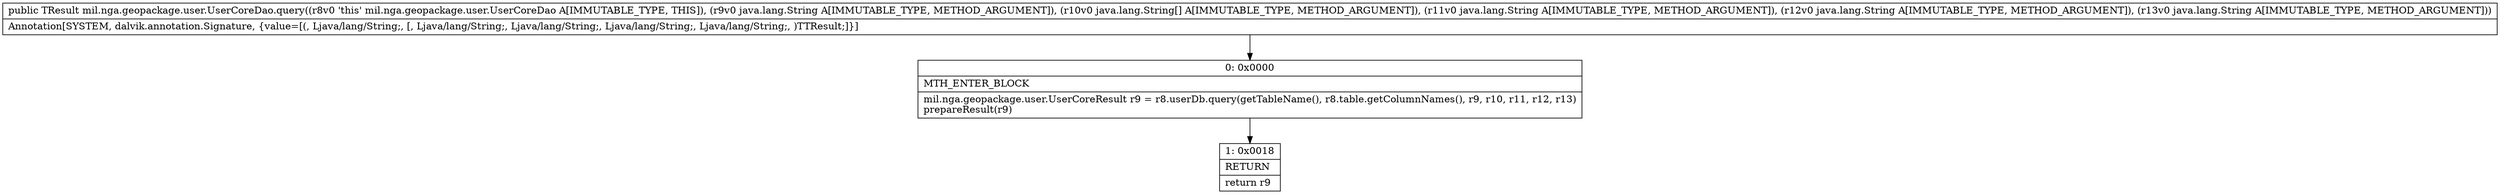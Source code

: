 digraph "CFG formil.nga.geopackage.user.UserCoreDao.query(Ljava\/lang\/String;[Ljava\/lang\/String;Ljava\/lang\/String;Ljava\/lang\/String;Ljava\/lang\/String;)Lmil\/nga\/geopackage\/user\/UserCoreResult;" {
Node_0 [shape=record,label="{0\:\ 0x0000|MTH_ENTER_BLOCK\l|mil.nga.geopackage.user.UserCoreResult r9 = r8.userDb.query(getTableName(), r8.table.getColumnNames(), r9, r10, r11, r12, r13)\lprepareResult(r9)\l}"];
Node_1 [shape=record,label="{1\:\ 0x0018|RETURN\l|return r9\l}"];
MethodNode[shape=record,label="{public TResult mil.nga.geopackage.user.UserCoreDao.query((r8v0 'this' mil.nga.geopackage.user.UserCoreDao A[IMMUTABLE_TYPE, THIS]), (r9v0 java.lang.String A[IMMUTABLE_TYPE, METHOD_ARGUMENT]), (r10v0 java.lang.String[] A[IMMUTABLE_TYPE, METHOD_ARGUMENT]), (r11v0 java.lang.String A[IMMUTABLE_TYPE, METHOD_ARGUMENT]), (r12v0 java.lang.String A[IMMUTABLE_TYPE, METHOD_ARGUMENT]), (r13v0 java.lang.String A[IMMUTABLE_TYPE, METHOD_ARGUMENT]))  | Annotation[SYSTEM, dalvik.annotation.Signature, \{value=[(, Ljava\/lang\/String;, [, Ljava\/lang\/String;, Ljava\/lang\/String;, Ljava\/lang\/String;, Ljava\/lang\/String;, )TTResult;]\}]\l}"];
MethodNode -> Node_0;
Node_0 -> Node_1;
}

